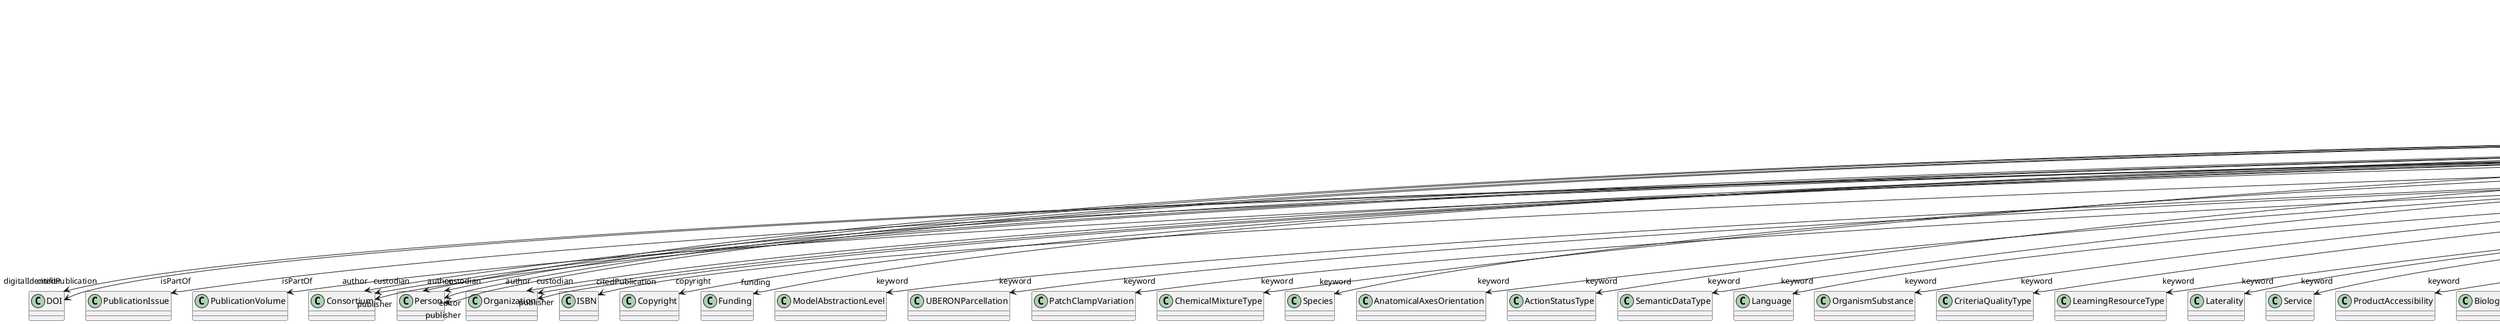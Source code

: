@startuml
class ScholarlyArticle {
+digitalIdentifier
+isPartOf
+pagination
+abstract
+author
+citedPublication
+copyright
+creationDate
+custodian
+editor
+funding
+IRI
+keyword
+license
+modificationDate
+name
+publicationDate
+publisher
+versionIdentifier

}
ScholarlyArticle -d-> "digitalIdentifier" DOI
ScholarlyArticle -d-> "isPartOf" PublicationIssue
ScholarlyArticle -d-> "isPartOf" PublicationVolume
ScholarlyArticle -d-> "author" Consortium
ScholarlyArticle -d-> "author" Person
ScholarlyArticle -d-> "author" Organization
ScholarlyArticle -d-> "citedPublication" DOI
ScholarlyArticle -d-> "citedPublication" ISBN
ScholarlyArticle -d-> "copyright" Copyright
ScholarlyArticle -d-> "custodian" Consortium
ScholarlyArticle -d-> "custodian" Person
ScholarlyArticle -d-> "custodian" Organization
ScholarlyArticle -d-> "editor" Person
ScholarlyArticle -d-> "funding" Funding
ScholarlyArticle -d-> "keyword" ModelAbstractionLevel
ScholarlyArticle -d-> "keyword" UBERONParcellation
ScholarlyArticle -d-> "keyword" PatchClampVariation
ScholarlyArticle -d-> "keyword" ChemicalMixtureType
ScholarlyArticle -d-> "keyword" Species
ScholarlyArticle -d-> "keyword" AnatomicalAxesOrientation
ScholarlyArticle -d-> "keyword" ActionStatusType
ScholarlyArticle -d-> "keyword" SemanticDataType
ScholarlyArticle -d-> "keyword" Language
ScholarlyArticle -d-> "keyword" OrganismSubstance
ScholarlyArticle -d-> "keyword" CriteriaQualityType
ScholarlyArticle -d-> "keyword" LearningResourceType
ScholarlyArticle -d-> "keyword" Laterality
ScholarlyArticle -d-> "keyword" Service
ScholarlyArticle -d-> "keyword" ProductAccessibility
ScholarlyArticle -d-> "keyword" BiologicalSex
ScholarlyArticle -d-> "keyword" OrganismSystem
ScholarlyArticle -d-> "keyword" EthicsAssessment
ScholarlyArticle -d-> "keyword" AgeCategory
ScholarlyArticle -d-> "keyword" AuditoryStimulusType
ScholarlyArticle -d-> "keyword" BiologicalOrder
ScholarlyArticle -d-> "keyword" Organ
ScholarlyArticle -d-> "keyword" OlfactoryStimulusType
ScholarlyArticle -d-> "keyword" ModelScope
ScholarlyArticle -d-> "keyword" SoftwareFeature
ScholarlyArticle -d-> "keyword" AnnotationType
ScholarlyArticle -d-> "keyword" SubcellularEntity
ScholarlyArticle -d-> "keyword" OperatingDevice
ScholarlyArticle -d-> "keyword" AnatomicalIdentificationType
ScholarlyArticle -d-> "keyword" StimulationTechnique
ScholarlyArticle -d-> "keyword" FileBundleGrouping
ScholarlyArticle -d-> "keyword" Colormap
ScholarlyArticle -d-> "keyword" GustatoryStimulusType
ScholarlyArticle -d-> "keyword" ProgrammingLanguage
ScholarlyArticle -d-> "keyword" DeviceType
ScholarlyArticle -d-> "keyword" DiseaseModel
ScholarlyArticle -d-> "keyword" OpticalStimulusType
ScholarlyArticle -d-> "keyword" FileUsageRole
ScholarlyArticle -d-> "keyword" AnatomicalPlane
ScholarlyArticle -d-> "keyword" AtlasType
ScholarlyArticle -d-> "keyword" CellCultureType
ScholarlyArticle -d-> "keyword" Terminology
ScholarlyArticle -d-> "keyword" CranialWindowConstructionType
ScholarlyArticle -d-> "keyword" AnalysisTechnique
ScholarlyArticle -d-> "keyword" CranialWindowReinforcementType
ScholarlyArticle -d-> "keyword" EducationalLevel
ScholarlyArticle -d-> "keyword" VisualStimulusType
ScholarlyArticle -d-> "keyword" SubjectAttribute
ScholarlyArticle -d-> "keyword" AnnotationCriteriaType
ScholarlyArticle -d-> "keyword" DataType
ScholarlyArticle -d-> "keyword" TissueSampleType
ScholarlyArticle -d-> "keyword" BiologicalProcess
ScholarlyArticle -d-> "keyword" UnitOfMeasurement
ScholarlyArticle -d-> "keyword" SoftwareApplicationCategory
ScholarlyArticle -d-> "keyword" MolecularEntity
ScholarlyArticle -d-> "keyword" TactileStimulusType
ScholarlyArticle -d-> "keyword" BreedingType
ScholarlyArticle -d-> "keyword" CellType
ScholarlyArticle -d-> "keyword" StimulationApproach
ScholarlyArticle -d-> "keyword" TermSuggestion
ScholarlyArticle -d-> "keyword" MetaDataModelType
ScholarlyArticle -d-> "keyword" PreparationType
ScholarlyArticle -d-> "keyword" FileRepositoryType
ScholarlyArticle -d-> "keyword" Handedness
ScholarlyArticle -d-> "keyword" SetupType
ScholarlyArticle -d-> "keyword" OperatingSystem
ScholarlyArticle -d-> "keyword" Disease
ScholarlyArticle -d-> "keyword" DifferenceMeasure
ScholarlyArticle -d-> "keyword" MeasuredQuantity
ScholarlyArticle -d-> "keyword" QualitativeOverlap
ScholarlyArticle -d-> "keyword" TypeOfUncertainty
ScholarlyArticle -d-> "keyword" GeneticStrainType
ScholarlyArticle -d-> "keyword" ContributionType
ScholarlyArticle -d-> "keyword" Technique
ScholarlyArticle -d-> "keyword" ExperimentalApproach
ScholarlyArticle -d-> "keyword" TissueSampleAttribute
ScholarlyArticle -d-> "keyword" ElectricalStimulusType
ScholarlyArticle -d-> "keyword" MeasuredSignalType
ScholarlyArticle -d-> "license" License
ScholarlyArticle -d-> "publisher" Consortium
ScholarlyArticle -d-> "publisher" Person
ScholarlyArticle -d-> "publisher" Organization

@enduml